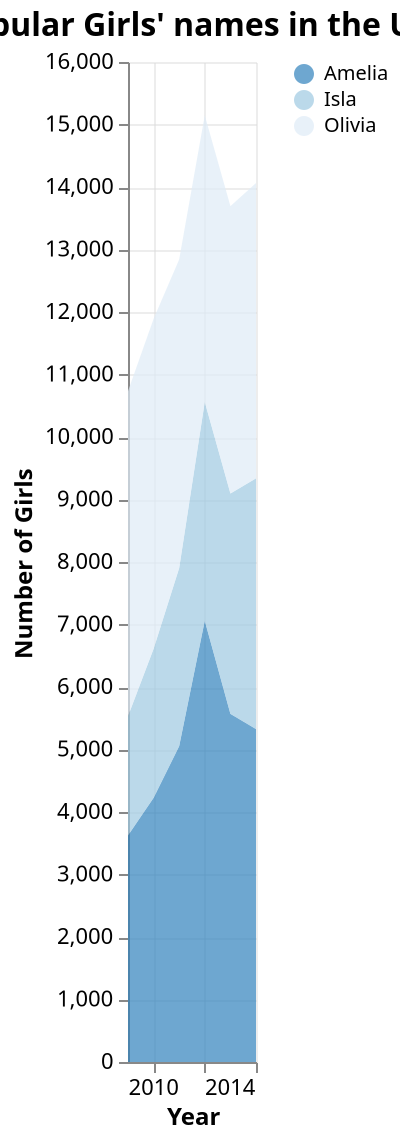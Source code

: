 {
    "$schema": "https://vega.github.io/schema/vega-lite/v5.json",
    "title": {
        "text": "Popular Girls' names in the UK",
        "fontSize": 16,
        "fontWeight": "bold"
    },
    "width": "container",
    "height": 500,
    "data": {
        "values": [
            {
                "Year": "2009-01-01",
                "Amelia": 3625,
                "Isla": 1908,
                "Olivia": 5201
            },
            {
                "Year": "2010-01-01",
                "Amelia": 4227,
                "Isla": 2384,
                "Olivia": 5279
            },
            {
                "Year": "2011-01-01",
                "Amelia": 5054,
                "Isla": 2849,
                "Olivia": 4938
            },
            {
                "Year": "2012-01-01",
                "Amelia": 7061,
                "Isla": 3501,
                "Olivia": 4585
            },
            {
                "Year": "2013-01-01",
                "Amelia": 5570,
                "Isla": 3526,
                "Olivia": 4598
            },
            {
                "Year": "2014-01-01",
                "Amelia": 5327,
                "Isla": 4012,
                "Olivia": 4724
            }
        ]
    },
    "encoding": {
        "x": {
            "field": "Year",
            "type": "temporal",
            "timeUnit": "year",
            "axis": {
                "title": "Year",
                "titleFontWeight": "bold",
                "grid": true
            }
        },
        "y": {
            "field": "value",
            "type": "quantitative",
            "axis": {
                "title": "Number of Girls",
                "titleFontWeight": "bold",
                "grid": true
            }
        },
        "color": {
            "field": "name",
            "type": "nominal",
            "scale": {
                "domain": [
                    "Amelia",
                    "Isla",
                    "Olivia"
                ],
                "range": [
                    "#3182bd",
                    "#9ecae1",
                    "#deebf7"
                ]
            },
            "legend": {
                "title": null,
                "orient": "right"
            }
        }
    },
    "layer": [
        {
            "mark": {
                "type": "area",
                "opacity": 0.7
            },
            "transform": [
                {
                    "fold": [
                        "Amelia",
                        "Isla",
                        "Olivia"
                    ],
                    "as": [
                        "name",
                        "value"
                    ]
                },
                {
                    "calculate": "datum.name === 'Amelia' ? 1 : datum.name === 'Isla' ? 2 : 3",
                    "as": "order"
                }
            ],
            "encoding": {
                "order": {
                    "field": "order",
                    "type": "quantitative"
                }
            }
        }
    ],
    "config": {
        "axis": {
            "gridColor": "#ddd",
            "gridOpacity": 0.5,
            "labelFontSize": 11,
            "titleFontSize": 12
        },
        "view": {
            "stroke": null
        }
    }
}